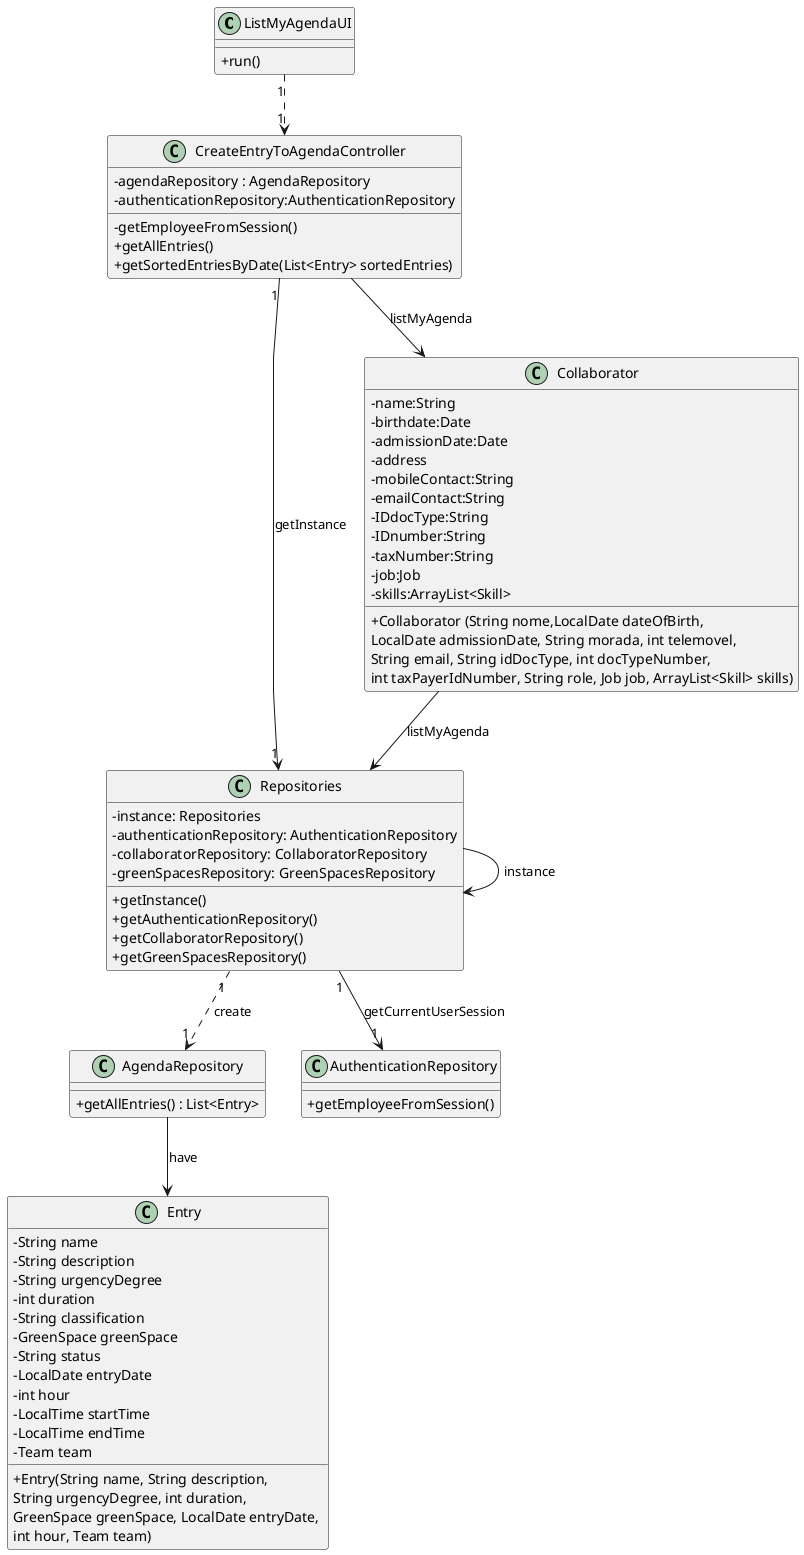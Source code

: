 @startuml
'skinparam monochrome true
skinparam packageStyle rectangle
skinparam shadowing false
skinparam linetype polyline
'skinparam linetype orto

skinparam classAttributeIconSize 0

'left to right direction

class ListMyAgendaUI {
    +run()
}

class CreateEntryToAgendaController {
    - agendaRepository : AgendaRepository
    - authenticationRepository:AuthenticationRepository

    - getEmployeeFromSession()
    + getAllEntries()
    + getSortedEntriesByDate(List<Entry> sortedEntries)
}

class Collaborator{
    -name:String
    -birthdate:Date
    -admissionDate:Date
    -address
    -mobileContact:String
    -emailContact:String
    -IDdocType:String
    -IDnumber:String
    -taxNumber:String
    -job:Job
    -skills:ArrayList<Skill>

    +Collaborator (String nome,LocalDate dateOfBirth,\nLocalDate admissionDate, String morada, int telemovel,\nString email, String idDocType, int docTypeNumber,\nint taxPayerIdNumber, String role, Job job, ArrayList<Skill> skills)
}

class Repositories{
    - instance: Repositories
    - authenticationRepository: AuthenticationRepository
    - collaboratorRepository: CollaboratorRepository
    - greenSpacesRepository: GreenSpacesRepository

    + getInstance()
    + getAuthenticationRepository()
    + getCollaboratorRepository()
    + getGreenSpacesRepository()
}

class AgendaRepository{
    +getAllEntries() : List<Entry>
}

class AuthenticationRepository{
    + getEmployeeFromSession()
}

class Entry {
    - String name
    - String description
    - String urgencyDegree
    - int duration
    - String classification
    - GreenSpace greenSpace
    - String status
    - LocalDate entryDate
    - int hour
    - LocalTime startTime
    - LocalTime endTime
    - Team team

    + Entry(String name, String description, \nString urgencyDegree, int duration, \nGreenSpace greenSpace, LocalDate entryDate, \nint hour, Team team)
}


ListMyAgendaUI "1" ..> "1" CreateEntryToAgendaController

CreateEntryToAgendaController "1" --> "1" Repositories : getInstance
CreateEntryToAgendaController --> Collaborator : listMyAgenda

Repositories -> Repositories : instance
Repositories "1" ..> "1" AgendaRepository : create
Repositories "1" --> "1" AuthenticationRepository : getCurrentUserSession

AgendaRepository --> Entry : have

Collaborator --> Repositories : listMyAgenda

@enduml